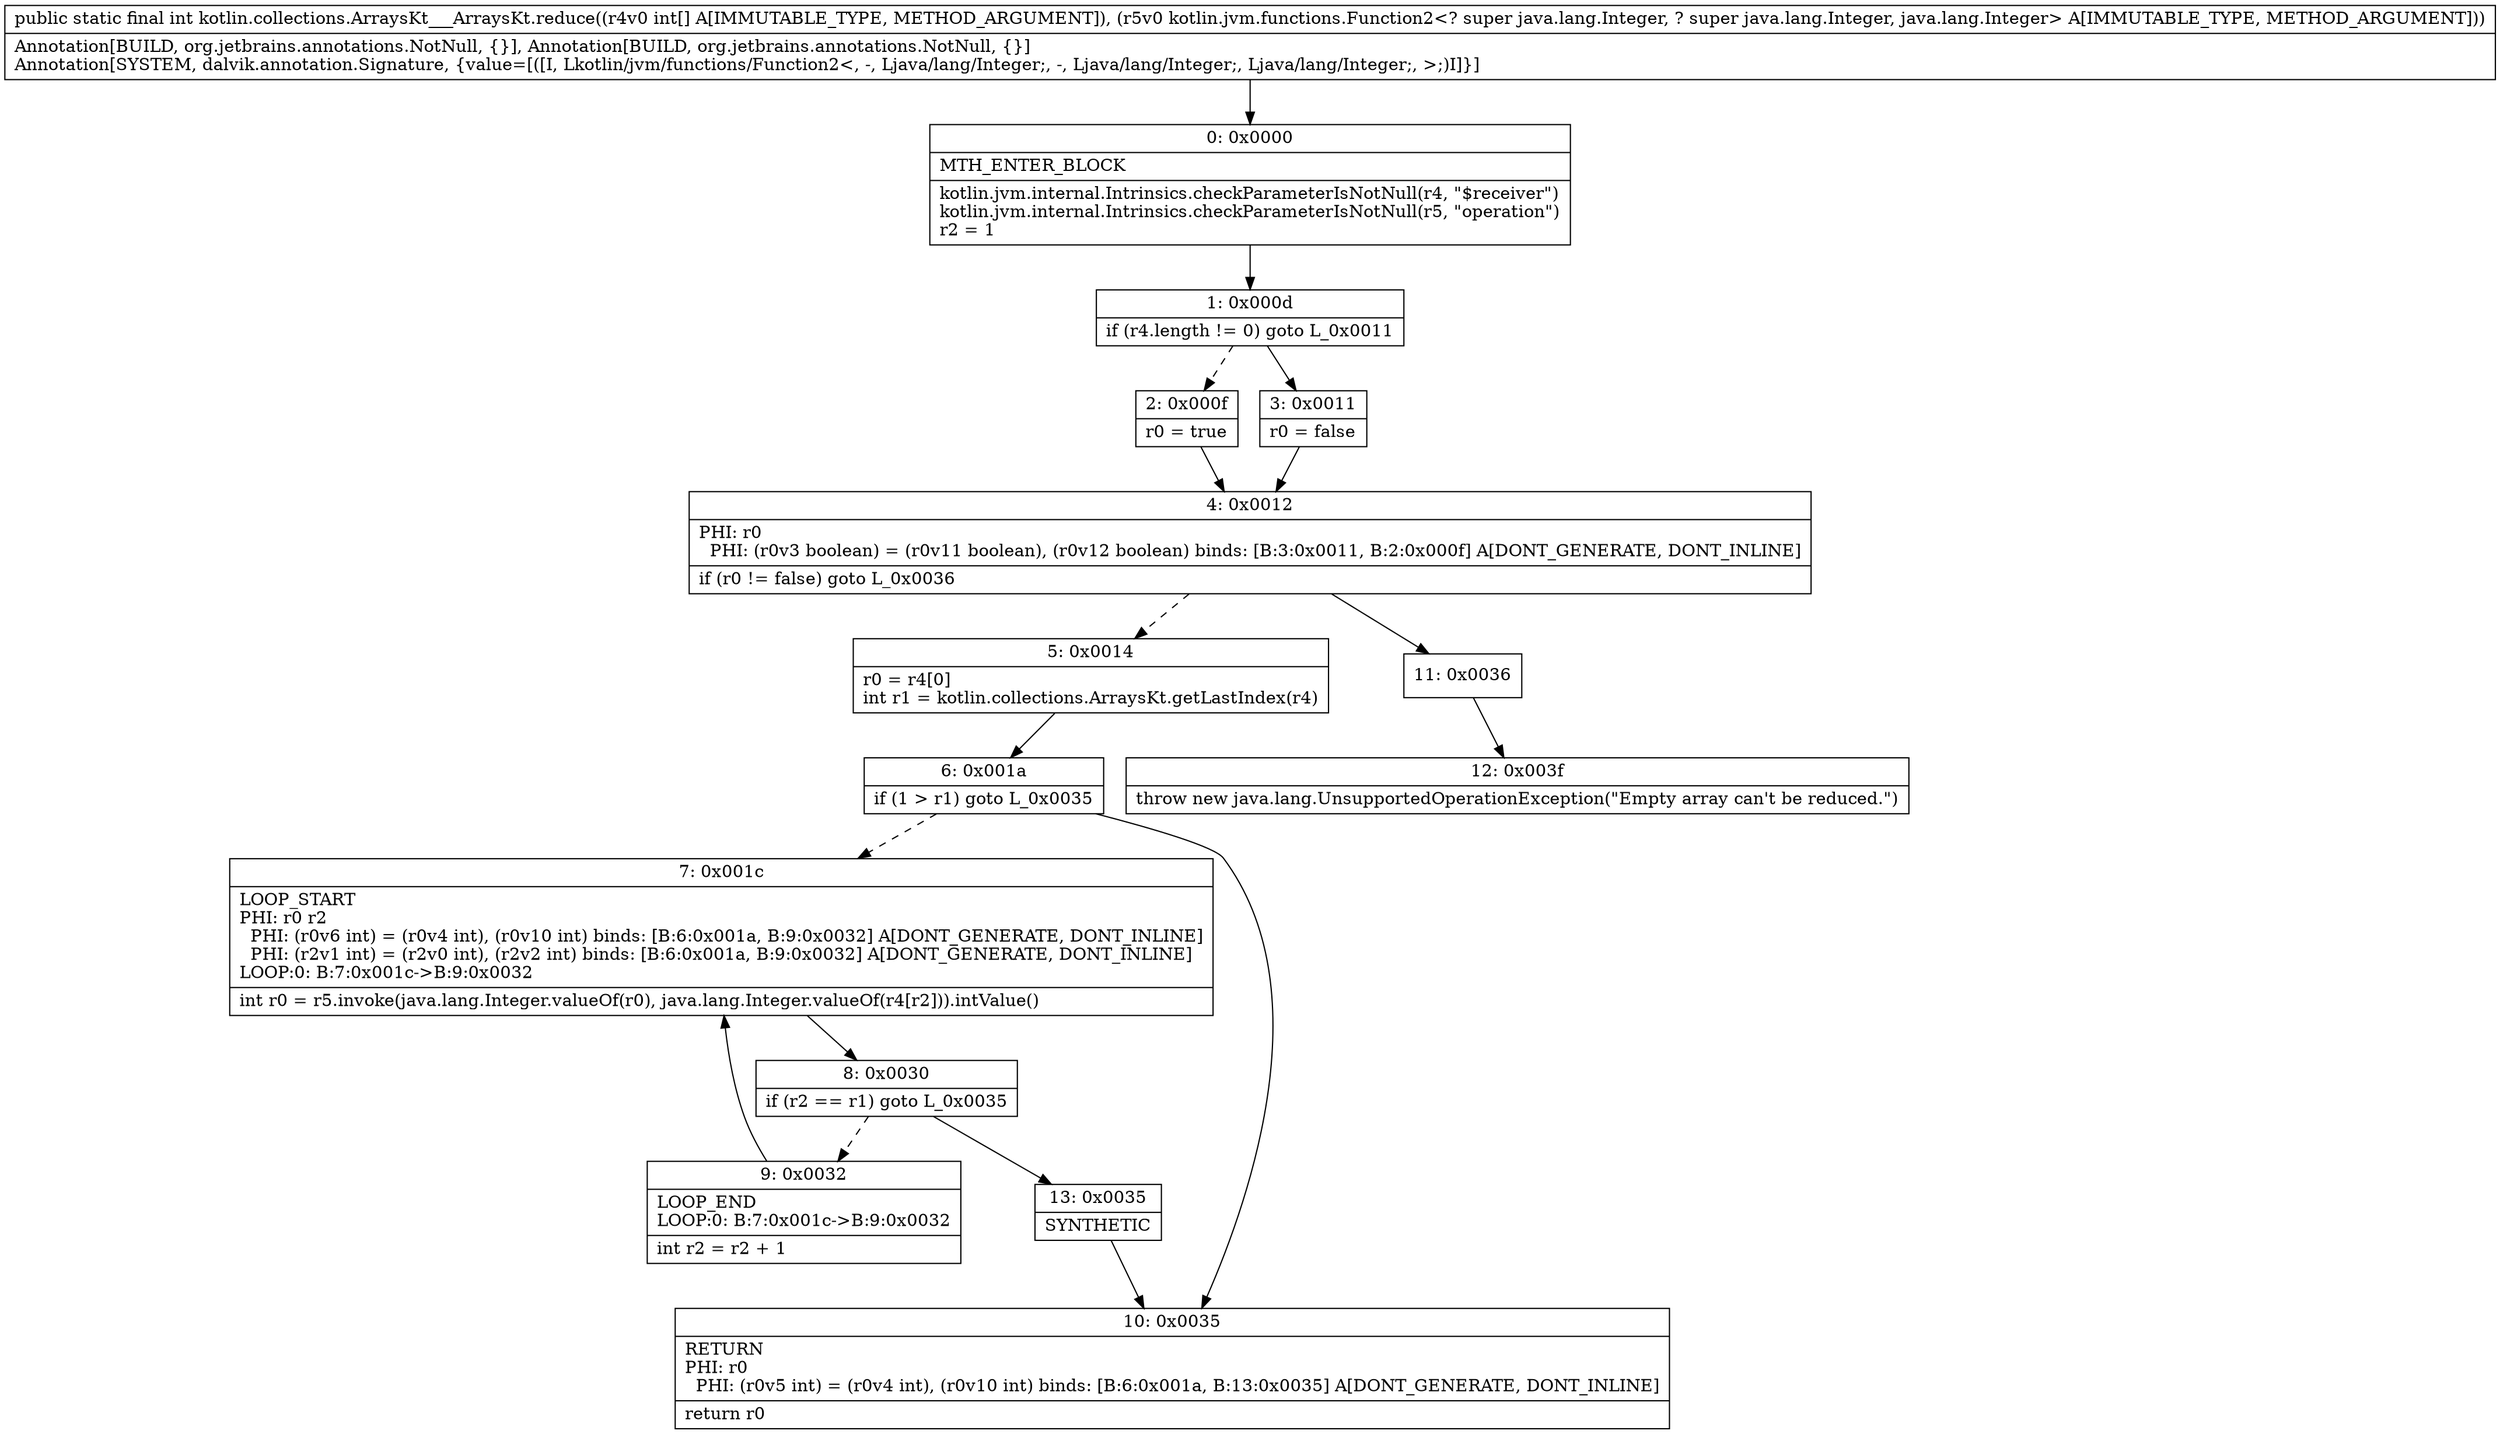 digraph "CFG forkotlin.collections.ArraysKt___ArraysKt.reduce([ILkotlin\/jvm\/functions\/Function2;)I" {
Node_0 [shape=record,label="{0\:\ 0x0000|MTH_ENTER_BLOCK\l|kotlin.jvm.internal.Intrinsics.checkParameterIsNotNull(r4, \"$receiver\")\lkotlin.jvm.internal.Intrinsics.checkParameterIsNotNull(r5, \"operation\")\lr2 = 1\l}"];
Node_1 [shape=record,label="{1\:\ 0x000d|if (r4.length != 0) goto L_0x0011\l}"];
Node_2 [shape=record,label="{2\:\ 0x000f|r0 = true\l}"];
Node_3 [shape=record,label="{3\:\ 0x0011|r0 = false\l}"];
Node_4 [shape=record,label="{4\:\ 0x0012|PHI: r0 \l  PHI: (r0v3 boolean) = (r0v11 boolean), (r0v12 boolean) binds: [B:3:0x0011, B:2:0x000f] A[DONT_GENERATE, DONT_INLINE]\l|if (r0 != false) goto L_0x0036\l}"];
Node_5 [shape=record,label="{5\:\ 0x0014|r0 = r4[0]\lint r1 = kotlin.collections.ArraysKt.getLastIndex(r4)\l}"];
Node_6 [shape=record,label="{6\:\ 0x001a|if (1 \> r1) goto L_0x0035\l}"];
Node_7 [shape=record,label="{7\:\ 0x001c|LOOP_START\lPHI: r0 r2 \l  PHI: (r0v6 int) = (r0v4 int), (r0v10 int) binds: [B:6:0x001a, B:9:0x0032] A[DONT_GENERATE, DONT_INLINE]\l  PHI: (r2v1 int) = (r2v0 int), (r2v2 int) binds: [B:6:0x001a, B:9:0x0032] A[DONT_GENERATE, DONT_INLINE]\lLOOP:0: B:7:0x001c\-\>B:9:0x0032\l|int r0 = r5.invoke(java.lang.Integer.valueOf(r0), java.lang.Integer.valueOf(r4[r2])).intValue()\l}"];
Node_8 [shape=record,label="{8\:\ 0x0030|if (r2 == r1) goto L_0x0035\l}"];
Node_9 [shape=record,label="{9\:\ 0x0032|LOOP_END\lLOOP:0: B:7:0x001c\-\>B:9:0x0032\l|int r2 = r2 + 1\l}"];
Node_10 [shape=record,label="{10\:\ 0x0035|RETURN\lPHI: r0 \l  PHI: (r0v5 int) = (r0v4 int), (r0v10 int) binds: [B:6:0x001a, B:13:0x0035] A[DONT_GENERATE, DONT_INLINE]\l|return r0\l}"];
Node_11 [shape=record,label="{11\:\ 0x0036}"];
Node_12 [shape=record,label="{12\:\ 0x003f|throw new java.lang.UnsupportedOperationException(\"Empty array can't be reduced.\")\l}"];
Node_13 [shape=record,label="{13\:\ 0x0035|SYNTHETIC\l}"];
MethodNode[shape=record,label="{public static final int kotlin.collections.ArraysKt___ArraysKt.reduce((r4v0 int[] A[IMMUTABLE_TYPE, METHOD_ARGUMENT]), (r5v0 kotlin.jvm.functions.Function2\<? super java.lang.Integer, ? super java.lang.Integer, java.lang.Integer\> A[IMMUTABLE_TYPE, METHOD_ARGUMENT]))  | Annotation[BUILD, org.jetbrains.annotations.NotNull, \{\}], Annotation[BUILD, org.jetbrains.annotations.NotNull, \{\}]\lAnnotation[SYSTEM, dalvik.annotation.Signature, \{value=[([I, Lkotlin\/jvm\/functions\/Function2\<, \-, Ljava\/lang\/Integer;, \-, Ljava\/lang\/Integer;, Ljava\/lang\/Integer;, \>;)I]\}]\l}"];
MethodNode -> Node_0;
Node_0 -> Node_1;
Node_1 -> Node_2[style=dashed];
Node_1 -> Node_3;
Node_2 -> Node_4;
Node_3 -> Node_4;
Node_4 -> Node_5[style=dashed];
Node_4 -> Node_11;
Node_5 -> Node_6;
Node_6 -> Node_7[style=dashed];
Node_6 -> Node_10;
Node_7 -> Node_8;
Node_8 -> Node_9[style=dashed];
Node_8 -> Node_13;
Node_9 -> Node_7;
Node_11 -> Node_12;
Node_13 -> Node_10;
}

